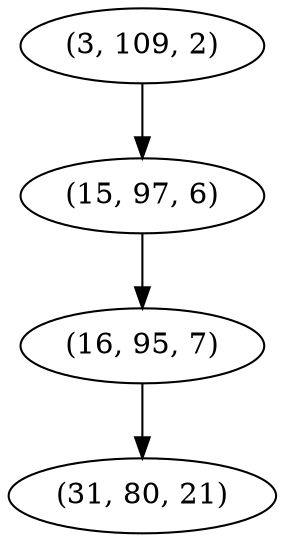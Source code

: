digraph tree {
    "(3, 109, 2)";
    "(15, 97, 6)";
    "(16, 95, 7)";
    "(31, 80, 21)";
    "(3, 109, 2)" -> "(15, 97, 6)";
    "(15, 97, 6)" -> "(16, 95, 7)";
    "(16, 95, 7)" -> "(31, 80, 21)";
}
